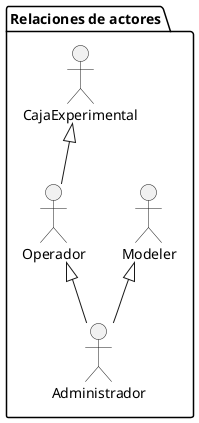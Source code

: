 @startuml ActoresRelaciones
 package "Relaciones de actores"{
    'Creating Actors
    
    actor Operador as Us
    actor Modeler as Mo
    actor Administrador as Ad
    actor CajaExperimental as Ca

    'Adding extensions
    Ca <|-- Us
    Us <|-- Ad
    Mo <|-- Ad

    'Crating use cases 


 }
@enduml